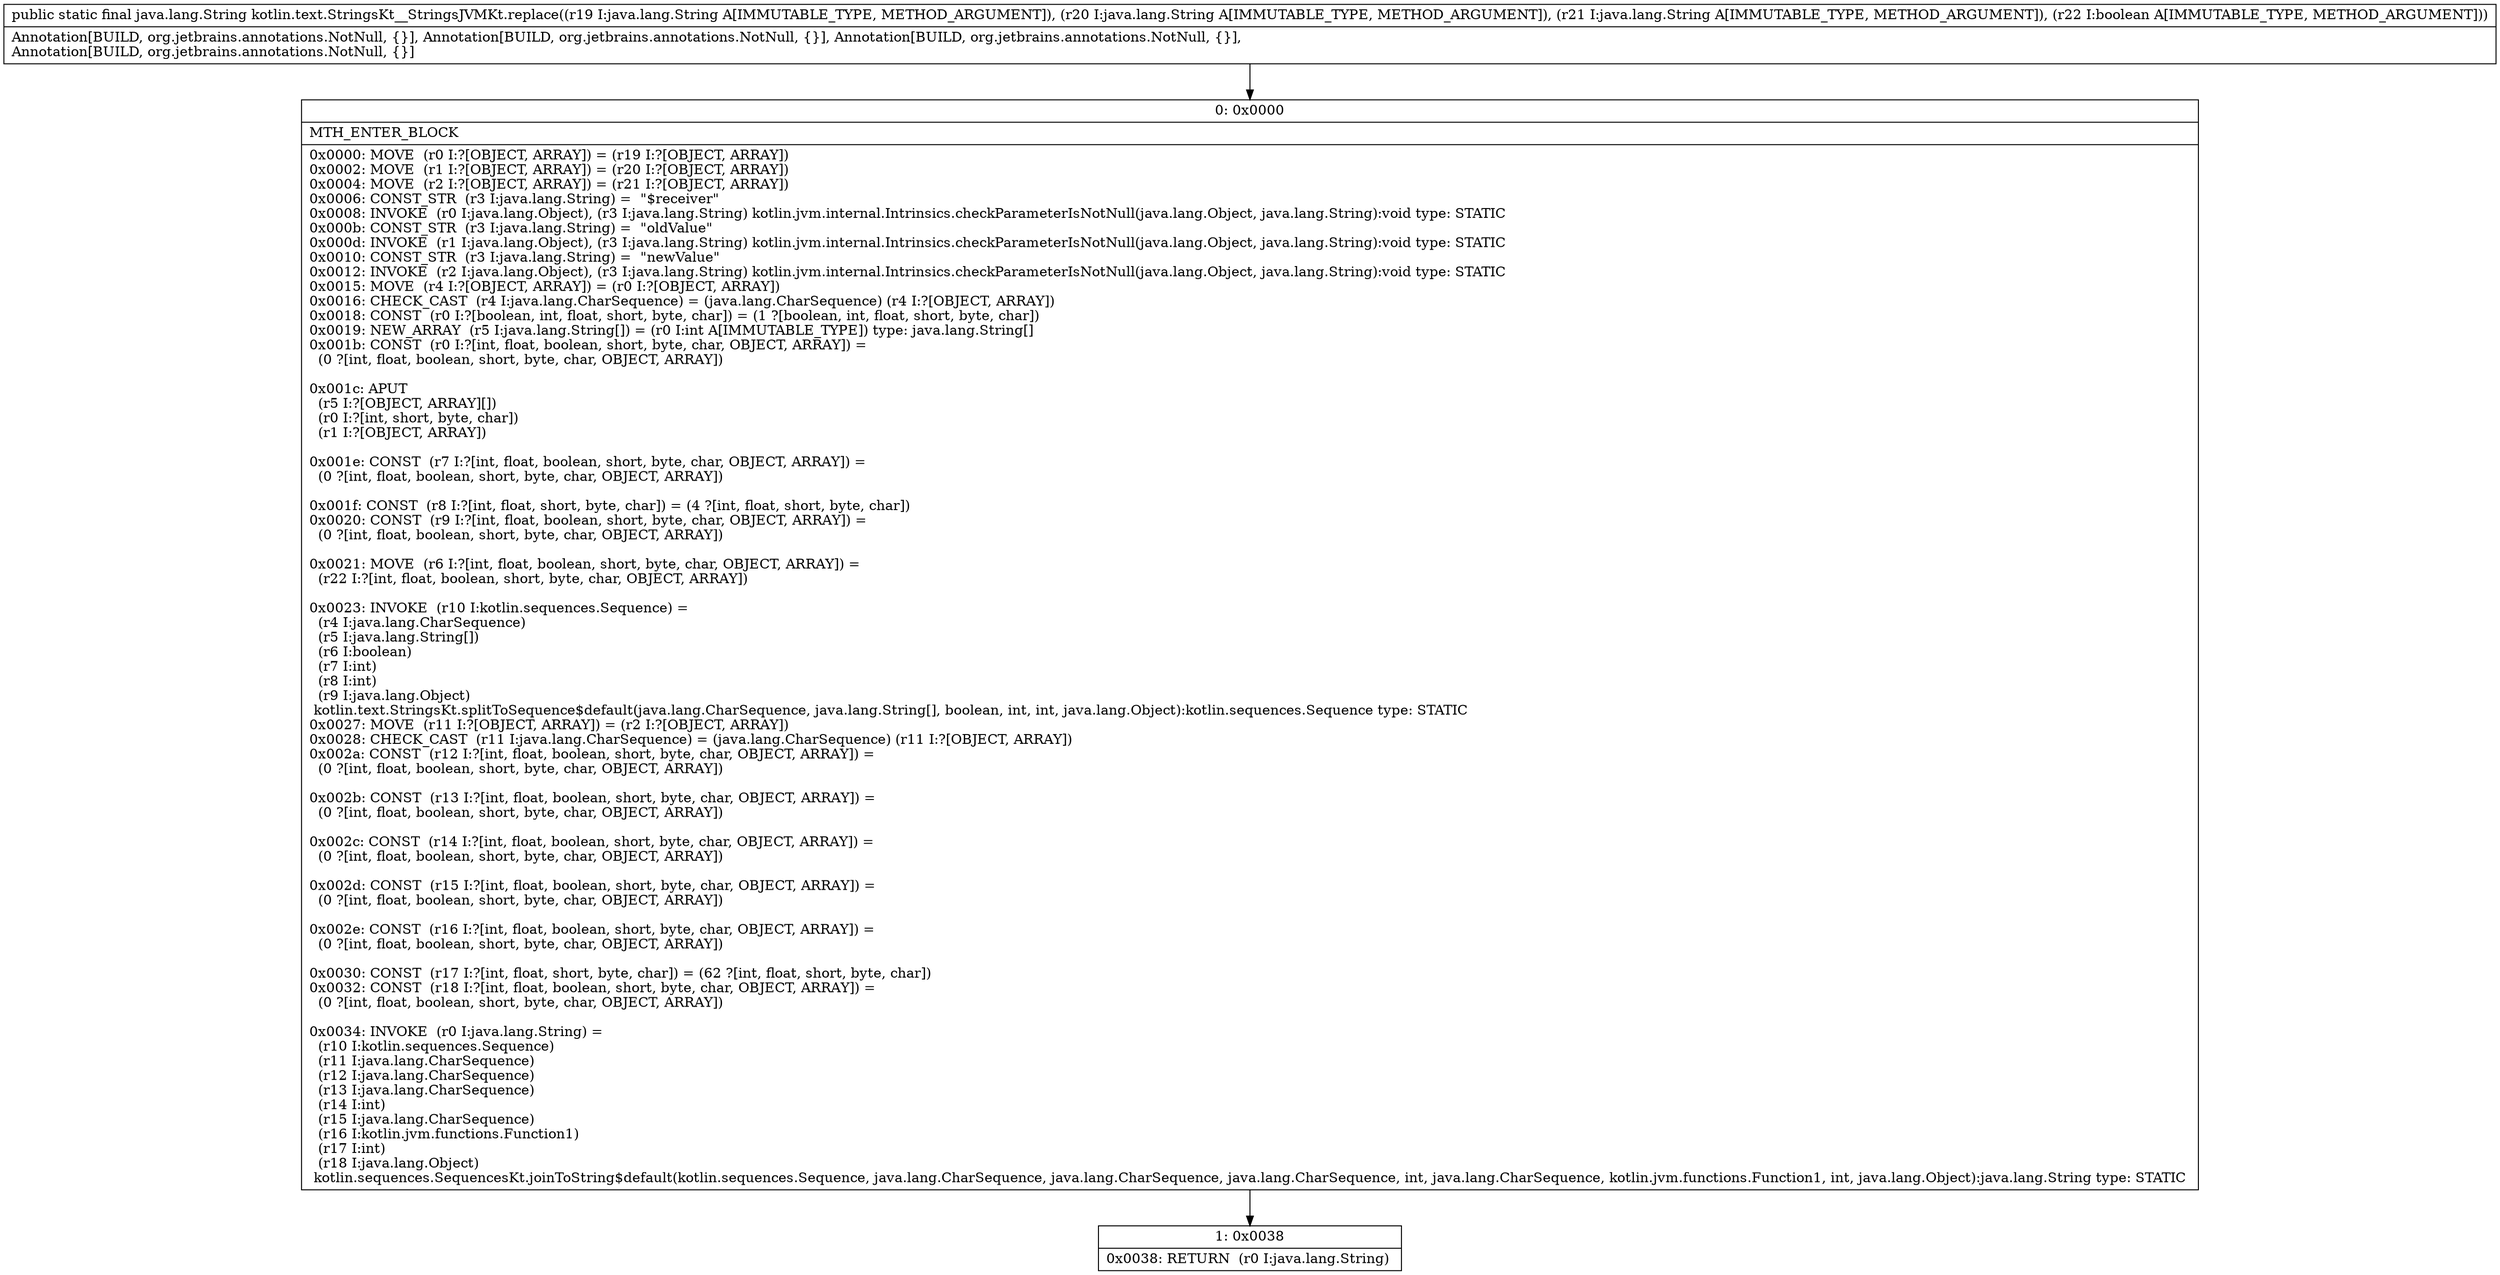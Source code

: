 digraph "CFG forkotlin.text.StringsKt__StringsJVMKt.replace(Ljava\/lang\/String;Ljava\/lang\/String;Ljava\/lang\/String;Z)Ljava\/lang\/String;" {
Node_0 [shape=record,label="{0\:\ 0x0000|MTH_ENTER_BLOCK\l|0x0000: MOVE  (r0 I:?[OBJECT, ARRAY]) = (r19 I:?[OBJECT, ARRAY]) \l0x0002: MOVE  (r1 I:?[OBJECT, ARRAY]) = (r20 I:?[OBJECT, ARRAY]) \l0x0004: MOVE  (r2 I:?[OBJECT, ARRAY]) = (r21 I:?[OBJECT, ARRAY]) \l0x0006: CONST_STR  (r3 I:java.lang.String) =  \"$receiver\" \l0x0008: INVOKE  (r0 I:java.lang.Object), (r3 I:java.lang.String) kotlin.jvm.internal.Intrinsics.checkParameterIsNotNull(java.lang.Object, java.lang.String):void type: STATIC \l0x000b: CONST_STR  (r3 I:java.lang.String) =  \"oldValue\" \l0x000d: INVOKE  (r1 I:java.lang.Object), (r3 I:java.lang.String) kotlin.jvm.internal.Intrinsics.checkParameterIsNotNull(java.lang.Object, java.lang.String):void type: STATIC \l0x0010: CONST_STR  (r3 I:java.lang.String) =  \"newValue\" \l0x0012: INVOKE  (r2 I:java.lang.Object), (r3 I:java.lang.String) kotlin.jvm.internal.Intrinsics.checkParameterIsNotNull(java.lang.Object, java.lang.String):void type: STATIC \l0x0015: MOVE  (r4 I:?[OBJECT, ARRAY]) = (r0 I:?[OBJECT, ARRAY]) \l0x0016: CHECK_CAST  (r4 I:java.lang.CharSequence) = (java.lang.CharSequence) (r4 I:?[OBJECT, ARRAY]) \l0x0018: CONST  (r0 I:?[boolean, int, float, short, byte, char]) = (1 ?[boolean, int, float, short, byte, char]) \l0x0019: NEW_ARRAY  (r5 I:java.lang.String[]) = (r0 I:int A[IMMUTABLE_TYPE]) type: java.lang.String[] \l0x001b: CONST  (r0 I:?[int, float, boolean, short, byte, char, OBJECT, ARRAY]) = \l  (0 ?[int, float, boolean, short, byte, char, OBJECT, ARRAY])\l \l0x001c: APUT  \l  (r5 I:?[OBJECT, ARRAY][])\l  (r0 I:?[int, short, byte, char])\l  (r1 I:?[OBJECT, ARRAY])\l \l0x001e: CONST  (r7 I:?[int, float, boolean, short, byte, char, OBJECT, ARRAY]) = \l  (0 ?[int, float, boolean, short, byte, char, OBJECT, ARRAY])\l \l0x001f: CONST  (r8 I:?[int, float, short, byte, char]) = (4 ?[int, float, short, byte, char]) \l0x0020: CONST  (r9 I:?[int, float, boolean, short, byte, char, OBJECT, ARRAY]) = \l  (0 ?[int, float, boolean, short, byte, char, OBJECT, ARRAY])\l \l0x0021: MOVE  (r6 I:?[int, float, boolean, short, byte, char, OBJECT, ARRAY]) = \l  (r22 I:?[int, float, boolean, short, byte, char, OBJECT, ARRAY])\l \l0x0023: INVOKE  (r10 I:kotlin.sequences.Sequence) = \l  (r4 I:java.lang.CharSequence)\l  (r5 I:java.lang.String[])\l  (r6 I:boolean)\l  (r7 I:int)\l  (r8 I:int)\l  (r9 I:java.lang.Object)\l kotlin.text.StringsKt.splitToSequence$default(java.lang.CharSequence, java.lang.String[], boolean, int, int, java.lang.Object):kotlin.sequences.Sequence type: STATIC \l0x0027: MOVE  (r11 I:?[OBJECT, ARRAY]) = (r2 I:?[OBJECT, ARRAY]) \l0x0028: CHECK_CAST  (r11 I:java.lang.CharSequence) = (java.lang.CharSequence) (r11 I:?[OBJECT, ARRAY]) \l0x002a: CONST  (r12 I:?[int, float, boolean, short, byte, char, OBJECT, ARRAY]) = \l  (0 ?[int, float, boolean, short, byte, char, OBJECT, ARRAY])\l \l0x002b: CONST  (r13 I:?[int, float, boolean, short, byte, char, OBJECT, ARRAY]) = \l  (0 ?[int, float, boolean, short, byte, char, OBJECT, ARRAY])\l \l0x002c: CONST  (r14 I:?[int, float, boolean, short, byte, char, OBJECT, ARRAY]) = \l  (0 ?[int, float, boolean, short, byte, char, OBJECT, ARRAY])\l \l0x002d: CONST  (r15 I:?[int, float, boolean, short, byte, char, OBJECT, ARRAY]) = \l  (0 ?[int, float, boolean, short, byte, char, OBJECT, ARRAY])\l \l0x002e: CONST  (r16 I:?[int, float, boolean, short, byte, char, OBJECT, ARRAY]) = \l  (0 ?[int, float, boolean, short, byte, char, OBJECT, ARRAY])\l \l0x0030: CONST  (r17 I:?[int, float, short, byte, char]) = (62 ?[int, float, short, byte, char]) \l0x0032: CONST  (r18 I:?[int, float, boolean, short, byte, char, OBJECT, ARRAY]) = \l  (0 ?[int, float, boolean, short, byte, char, OBJECT, ARRAY])\l \l0x0034: INVOKE  (r0 I:java.lang.String) = \l  (r10 I:kotlin.sequences.Sequence)\l  (r11 I:java.lang.CharSequence)\l  (r12 I:java.lang.CharSequence)\l  (r13 I:java.lang.CharSequence)\l  (r14 I:int)\l  (r15 I:java.lang.CharSequence)\l  (r16 I:kotlin.jvm.functions.Function1)\l  (r17 I:int)\l  (r18 I:java.lang.Object)\l kotlin.sequences.SequencesKt.joinToString$default(kotlin.sequences.Sequence, java.lang.CharSequence, java.lang.CharSequence, java.lang.CharSequence, int, java.lang.CharSequence, kotlin.jvm.functions.Function1, int, java.lang.Object):java.lang.String type: STATIC \l}"];
Node_1 [shape=record,label="{1\:\ 0x0038|0x0038: RETURN  (r0 I:java.lang.String) \l}"];
MethodNode[shape=record,label="{public static final java.lang.String kotlin.text.StringsKt__StringsJVMKt.replace((r19 I:java.lang.String A[IMMUTABLE_TYPE, METHOD_ARGUMENT]), (r20 I:java.lang.String A[IMMUTABLE_TYPE, METHOD_ARGUMENT]), (r21 I:java.lang.String A[IMMUTABLE_TYPE, METHOD_ARGUMENT]), (r22 I:boolean A[IMMUTABLE_TYPE, METHOD_ARGUMENT]))  | Annotation[BUILD, org.jetbrains.annotations.NotNull, \{\}], Annotation[BUILD, org.jetbrains.annotations.NotNull, \{\}], Annotation[BUILD, org.jetbrains.annotations.NotNull, \{\}], \lAnnotation[BUILD, org.jetbrains.annotations.NotNull, \{\}]\l}"];
MethodNode -> Node_0;
Node_0 -> Node_1;
}


